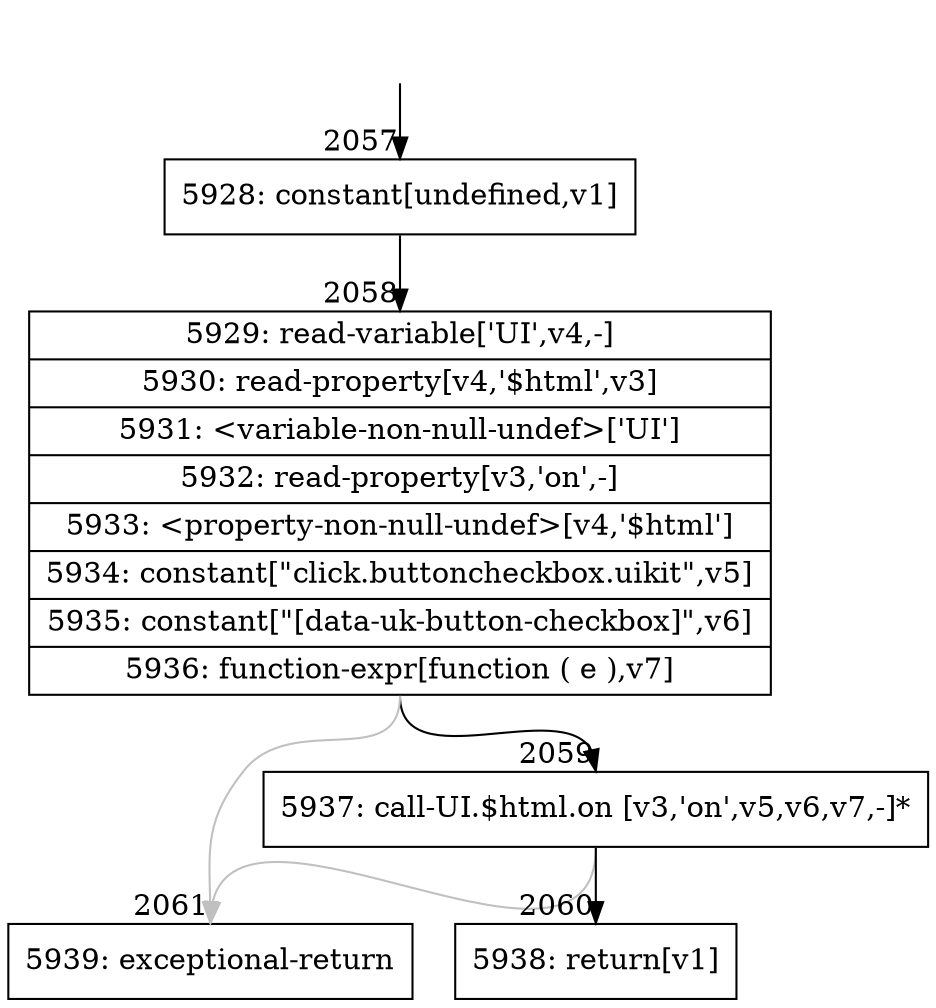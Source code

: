 digraph {
rankdir="TD"
BB_entry164[shape=none,label=""];
BB_entry164 -> BB2057 [tailport=s, headport=n, headlabel="    2057"]
BB2057 [shape=record label="{5928: constant[undefined,v1]}" ] 
BB2057 -> BB2058 [tailport=s, headport=n, headlabel="      2058"]
BB2058 [shape=record label="{5929: read-variable['UI',v4,-]|5930: read-property[v4,'$html',v3]|5931: \<variable-non-null-undef\>['UI']|5932: read-property[v3,'on',-]|5933: \<property-non-null-undef\>[v4,'$html']|5934: constant[\"click.buttoncheckbox.uikit\",v5]|5935: constant[\"[data-uk-button-checkbox]\",v6]|5936: function-expr[function ( e ),v7]}" ] 
BB2058 -> BB2059 [tailport=s, headport=n, headlabel="      2059"]
BB2058 -> BB2061 [tailport=s, headport=n, color=gray, headlabel="      2061"]
BB2059 [shape=record label="{5937: call-UI.$html.on [v3,'on',v5,v6,v7,-]*}" ] 
BB2059 -> BB2060 [tailport=s, headport=n, headlabel="      2060"]
BB2059 -> BB2061 [tailport=s, headport=n, color=gray]
BB2060 [shape=record label="{5938: return[v1]}" ] 
BB2061 [shape=record label="{5939: exceptional-return}" ] 
//#$~ 1578
}
